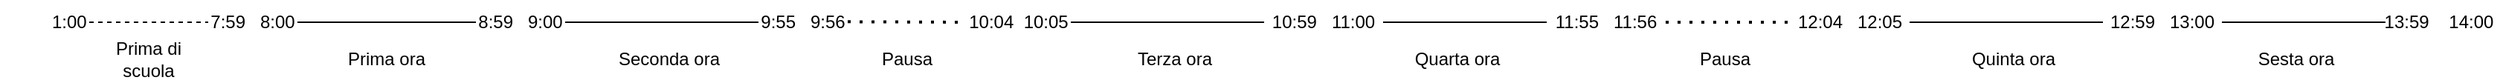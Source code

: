 <mxfile>
    <diagram id="nuDEl4PFzLG9uMcusy64" name="Page-1">
        <mxGraphModel dx="1125" dy="779" grid="1" gridSize="10" guides="1" tooltips="1" connect="1" arrows="1" fold="1" page="1" pageScale="1" pageWidth="827" pageHeight="1169" math="0" shadow="0">
            <root>
                <mxCell id="0"/>
                <mxCell id="1" parent="0"/>
                <mxCell id="3" value="" style="endArrow=none;dashed=1;html=1;" parent="1" source="8" target="9" edge="1">
                    <mxGeometry width="50" height="50" relative="1" as="geometry">
                        <mxPoint x="40" y="230" as="sourcePoint"/>
                        <mxPoint x="130" y="230.0" as="targetPoint"/>
                    </mxGeometry>
                </mxCell>
                <mxCell id="8" value="&amp;nbsp; &amp;nbsp; &amp;nbsp; &amp;nbsp; &amp;nbsp; 1:00" style="text;html=1;strokeColor=none;fillColor=none;align=center;verticalAlign=middle;whiteSpace=wrap;rounded=0;" parent="1" vertex="1">
                    <mxGeometry x="10.0" y="215.0" width="60" height="30" as="geometry"/>
                </mxCell>
                <mxCell id="9" value="7:59&amp;nbsp; &amp;nbsp;8:00" style="text;html=1;strokeColor=none;fillColor=none;align=center;verticalAlign=middle;whiteSpace=wrap;rounded=0;" parent="1" vertex="1">
                    <mxGeometry x="150" y="215.0" width="60" height="30" as="geometry"/>
                </mxCell>
                <mxCell id="10" value="Prima di scuola" style="text;html=1;strokeColor=none;fillColor=none;align=center;verticalAlign=middle;whiteSpace=wrap;rounded=0;" parent="1" vertex="1">
                    <mxGeometry x="80" y="240" width="60" height="30" as="geometry"/>
                </mxCell>
                <mxCell id="11" value="" style="endArrow=none;html=1;exitX=1;exitY=0.5;exitDx=0;exitDy=0;" parent="1" source="9" target="13" edge="1">
                    <mxGeometry width="50" height="50" relative="1" as="geometry">
                        <mxPoint x="270" y="260" as="sourcePoint"/>
                        <mxPoint x="340" y="230" as="targetPoint"/>
                    </mxGeometry>
                </mxCell>
                <mxCell id="12" value="Prima ora" style="text;html=1;strokeColor=none;fillColor=none;align=center;verticalAlign=middle;whiteSpace=wrap;rounded=0;" parent="1" vertex="1">
                    <mxGeometry x="240" y="240" width="60" height="30" as="geometry"/>
                </mxCell>
                <mxCell id="13" value="8:59&amp;nbsp; &amp;nbsp;9:00" style="text;html=1;strokeColor=none;fillColor=none;align=center;verticalAlign=middle;whiteSpace=wrap;rounded=0;" parent="1" vertex="1">
                    <mxGeometry x="330" y="215.0" width="60" height="30" as="geometry"/>
                </mxCell>
                <mxCell id="14" value="" style="endArrow=none;html=1;exitX=1;exitY=0.5;exitDx=0;exitDy=0;entryX=0;entryY=0.5;entryDx=0;entryDy=0;" parent="1" source="13" target="19" edge="1">
                    <mxGeometry width="50" height="50" relative="1" as="geometry">
                        <mxPoint x="420" y="229.66" as="sourcePoint"/>
                        <mxPoint x="520" y="230.0" as="targetPoint"/>
                    </mxGeometry>
                </mxCell>
                <mxCell id="16" value="Seconda ora" style="text;html=1;strokeColor=none;fillColor=none;align=center;verticalAlign=middle;whiteSpace=wrap;rounded=0;" parent="1" vertex="1">
                    <mxGeometry x="420" y="240" width="80" height="30" as="geometry"/>
                </mxCell>
                <mxCell id="19" value="9:55&amp;nbsp; &amp;nbsp;9:56" style="text;html=1;strokeColor=none;fillColor=none;align=center;verticalAlign=middle;whiteSpace=wrap;rounded=0;" parent="1" vertex="1">
                    <mxGeometry x="520" y="215.0" width="60" height="30" as="geometry"/>
                </mxCell>
                <mxCell id="20" value="" style="endArrow=none;dashed=1;html=1;dashPattern=1 3;strokeWidth=2;entryX=0;entryY=0.5;entryDx=0;entryDy=0;" parent="1" target="21" edge="1">
                    <mxGeometry width="50" height="50" relative="1" as="geometry">
                        <mxPoint x="580" y="229.66" as="sourcePoint"/>
                        <mxPoint x="660" y="229.66" as="targetPoint"/>
                    </mxGeometry>
                </mxCell>
                <mxCell id="21" value="10:04&amp;nbsp; 10:05" style="text;html=1;strokeColor=none;fillColor=none;align=center;verticalAlign=middle;whiteSpace=wrap;rounded=0;" parent="1" vertex="1">
                    <mxGeometry x="660" y="215" width="70" height="30" as="geometry"/>
                </mxCell>
                <mxCell id="22" value="Pausa" style="text;html=1;strokeColor=none;fillColor=none;align=center;verticalAlign=middle;whiteSpace=wrap;rounded=0;" parent="1" vertex="1">
                    <mxGeometry x="590" y="240" width="60" height="30" as="geometry"/>
                </mxCell>
                <mxCell id="23" value="" style="endArrow=none;html=1;exitX=1;exitY=0.5;exitDx=0;exitDy=0;" parent="1" source="21" target="25" edge="1">
                    <mxGeometry width="50" height="50" relative="1" as="geometry">
                        <mxPoint x="740" y="230.0" as="sourcePoint"/>
                        <mxPoint x="870" y="230" as="targetPoint"/>
                    </mxGeometry>
                </mxCell>
                <mxCell id="24" value="Terza ora" style="text;html=1;strokeColor=none;fillColor=none;align=center;verticalAlign=middle;whiteSpace=wrap;rounded=0;" parent="1" vertex="1">
                    <mxGeometry x="770" y="240" width="60" height="30" as="geometry"/>
                </mxCell>
                <mxCell id="25" value="10:59&amp;nbsp; &amp;nbsp;11:00" style="text;html=1;strokeColor=none;fillColor=none;align=center;verticalAlign=middle;whiteSpace=wrap;rounded=0;" parent="1" vertex="1">
                    <mxGeometry x="860" y="215" width="80" height="30" as="geometry"/>
                </mxCell>
                <mxCell id="26" value="" style="endArrow=none;html=1;exitX=1;exitY=0.5;exitDx=0;exitDy=0;entryX=0;entryY=0.5;entryDx=0;entryDy=0;" parent="1" source="25" target="28" edge="1">
                    <mxGeometry width="50" height="50" relative="1" as="geometry">
                        <mxPoint x="950" y="229.66" as="sourcePoint"/>
                        <mxPoint x="1050" y="230.0" as="targetPoint"/>
                    </mxGeometry>
                </mxCell>
                <mxCell id="27" value="Quarta ora" style="text;html=1;strokeColor=none;fillColor=none;align=center;verticalAlign=middle;whiteSpace=wrap;rounded=0;" parent="1" vertex="1">
                    <mxGeometry x="950" y="240" width="80" height="30" as="geometry"/>
                </mxCell>
                <mxCell id="28" value="11:55&amp;nbsp; &amp;nbsp;11:56" style="text;html=1;strokeColor=none;fillColor=none;align=center;verticalAlign=middle;whiteSpace=wrap;rounded=0;" parent="1" vertex="1">
                    <mxGeometry x="1050" y="215" width="80" height="30" as="geometry"/>
                </mxCell>
                <mxCell id="29" value="" style="endArrow=none;dashed=1;html=1;dashPattern=1 3;strokeWidth=2;entryX=0;entryY=0.5;entryDx=0;entryDy=0;exitX=1;exitY=0.5;exitDx=0;exitDy=0;" parent="1" source="28" target="30" edge="1">
                    <mxGeometry width="50" height="50" relative="1" as="geometry">
                        <mxPoint x="1134" y="230" as="sourcePoint"/>
                        <mxPoint x="1214" y="229.66" as="targetPoint"/>
                    </mxGeometry>
                </mxCell>
                <mxCell id="30" value="12:04&amp;nbsp; &amp;nbsp;12:05" style="text;html=1;strokeColor=none;fillColor=none;align=center;verticalAlign=middle;whiteSpace=wrap;rounded=0;" parent="1" vertex="1">
                    <mxGeometry x="1214" y="215" width="80" height="30" as="geometry"/>
                </mxCell>
                <mxCell id="31" value="Pausa" style="text;html=1;strokeColor=none;fillColor=none;align=center;verticalAlign=middle;whiteSpace=wrap;rounded=0;" parent="1" vertex="1">
                    <mxGeometry x="1140" y="240" width="60" height="30" as="geometry"/>
                </mxCell>
                <mxCell id="36" value="" style="endArrow=none;html=1;exitX=1;exitY=0.5;exitDx=0;exitDy=0;" parent="1" target="38" edge="1">
                    <mxGeometry width="50" height="50" relative="1" as="geometry">
                        <mxPoint x="1294" y="230" as="sourcePoint"/>
                        <mxPoint x="1434" y="230" as="targetPoint"/>
                    </mxGeometry>
                </mxCell>
                <mxCell id="37" value="Quinta ora" style="text;html=1;strokeColor=none;fillColor=none;align=center;verticalAlign=middle;whiteSpace=wrap;rounded=0;" parent="1" vertex="1">
                    <mxGeometry x="1334" y="240" width="60" height="30" as="geometry"/>
                </mxCell>
                <mxCell id="38" value="12:59&amp;nbsp; &amp;nbsp;13:00" style="text;html=1;strokeColor=none;fillColor=none;align=center;verticalAlign=middle;whiteSpace=wrap;rounded=0;" parent="1" vertex="1">
                    <mxGeometry x="1424" y="215" width="80" height="30" as="geometry"/>
                </mxCell>
                <mxCell id="39" value="" style="endArrow=none;html=1;exitX=1;exitY=0.5;exitDx=0;exitDy=0;entryX=0;entryY=0.5;entryDx=0;entryDy=0;" parent="1" source="38" edge="1">
                    <mxGeometry width="50" height="50" relative="1" as="geometry">
                        <mxPoint x="1514" y="229.66" as="sourcePoint"/>
                        <mxPoint x="1614" y="230" as="targetPoint"/>
                    </mxGeometry>
                </mxCell>
                <mxCell id="40" value="Sesta ora" style="text;html=1;strokeColor=none;fillColor=none;align=center;verticalAlign=middle;whiteSpace=wrap;rounded=0;" parent="1" vertex="1">
                    <mxGeometry x="1514" y="240" width="80" height="30" as="geometry"/>
                </mxCell>
                <mxCell id="41" value="13:59&amp;nbsp; &amp;nbsp; 14:00" style="text;html=1;strokeColor=none;fillColor=none;align=center;verticalAlign=middle;whiteSpace=wrap;rounded=0;" parent="1" vertex="1">
                    <mxGeometry x="1610" y="215" width="80" height="30" as="geometry"/>
                </mxCell>
            </root>
        </mxGraphModel>
    </diagram>
</mxfile>